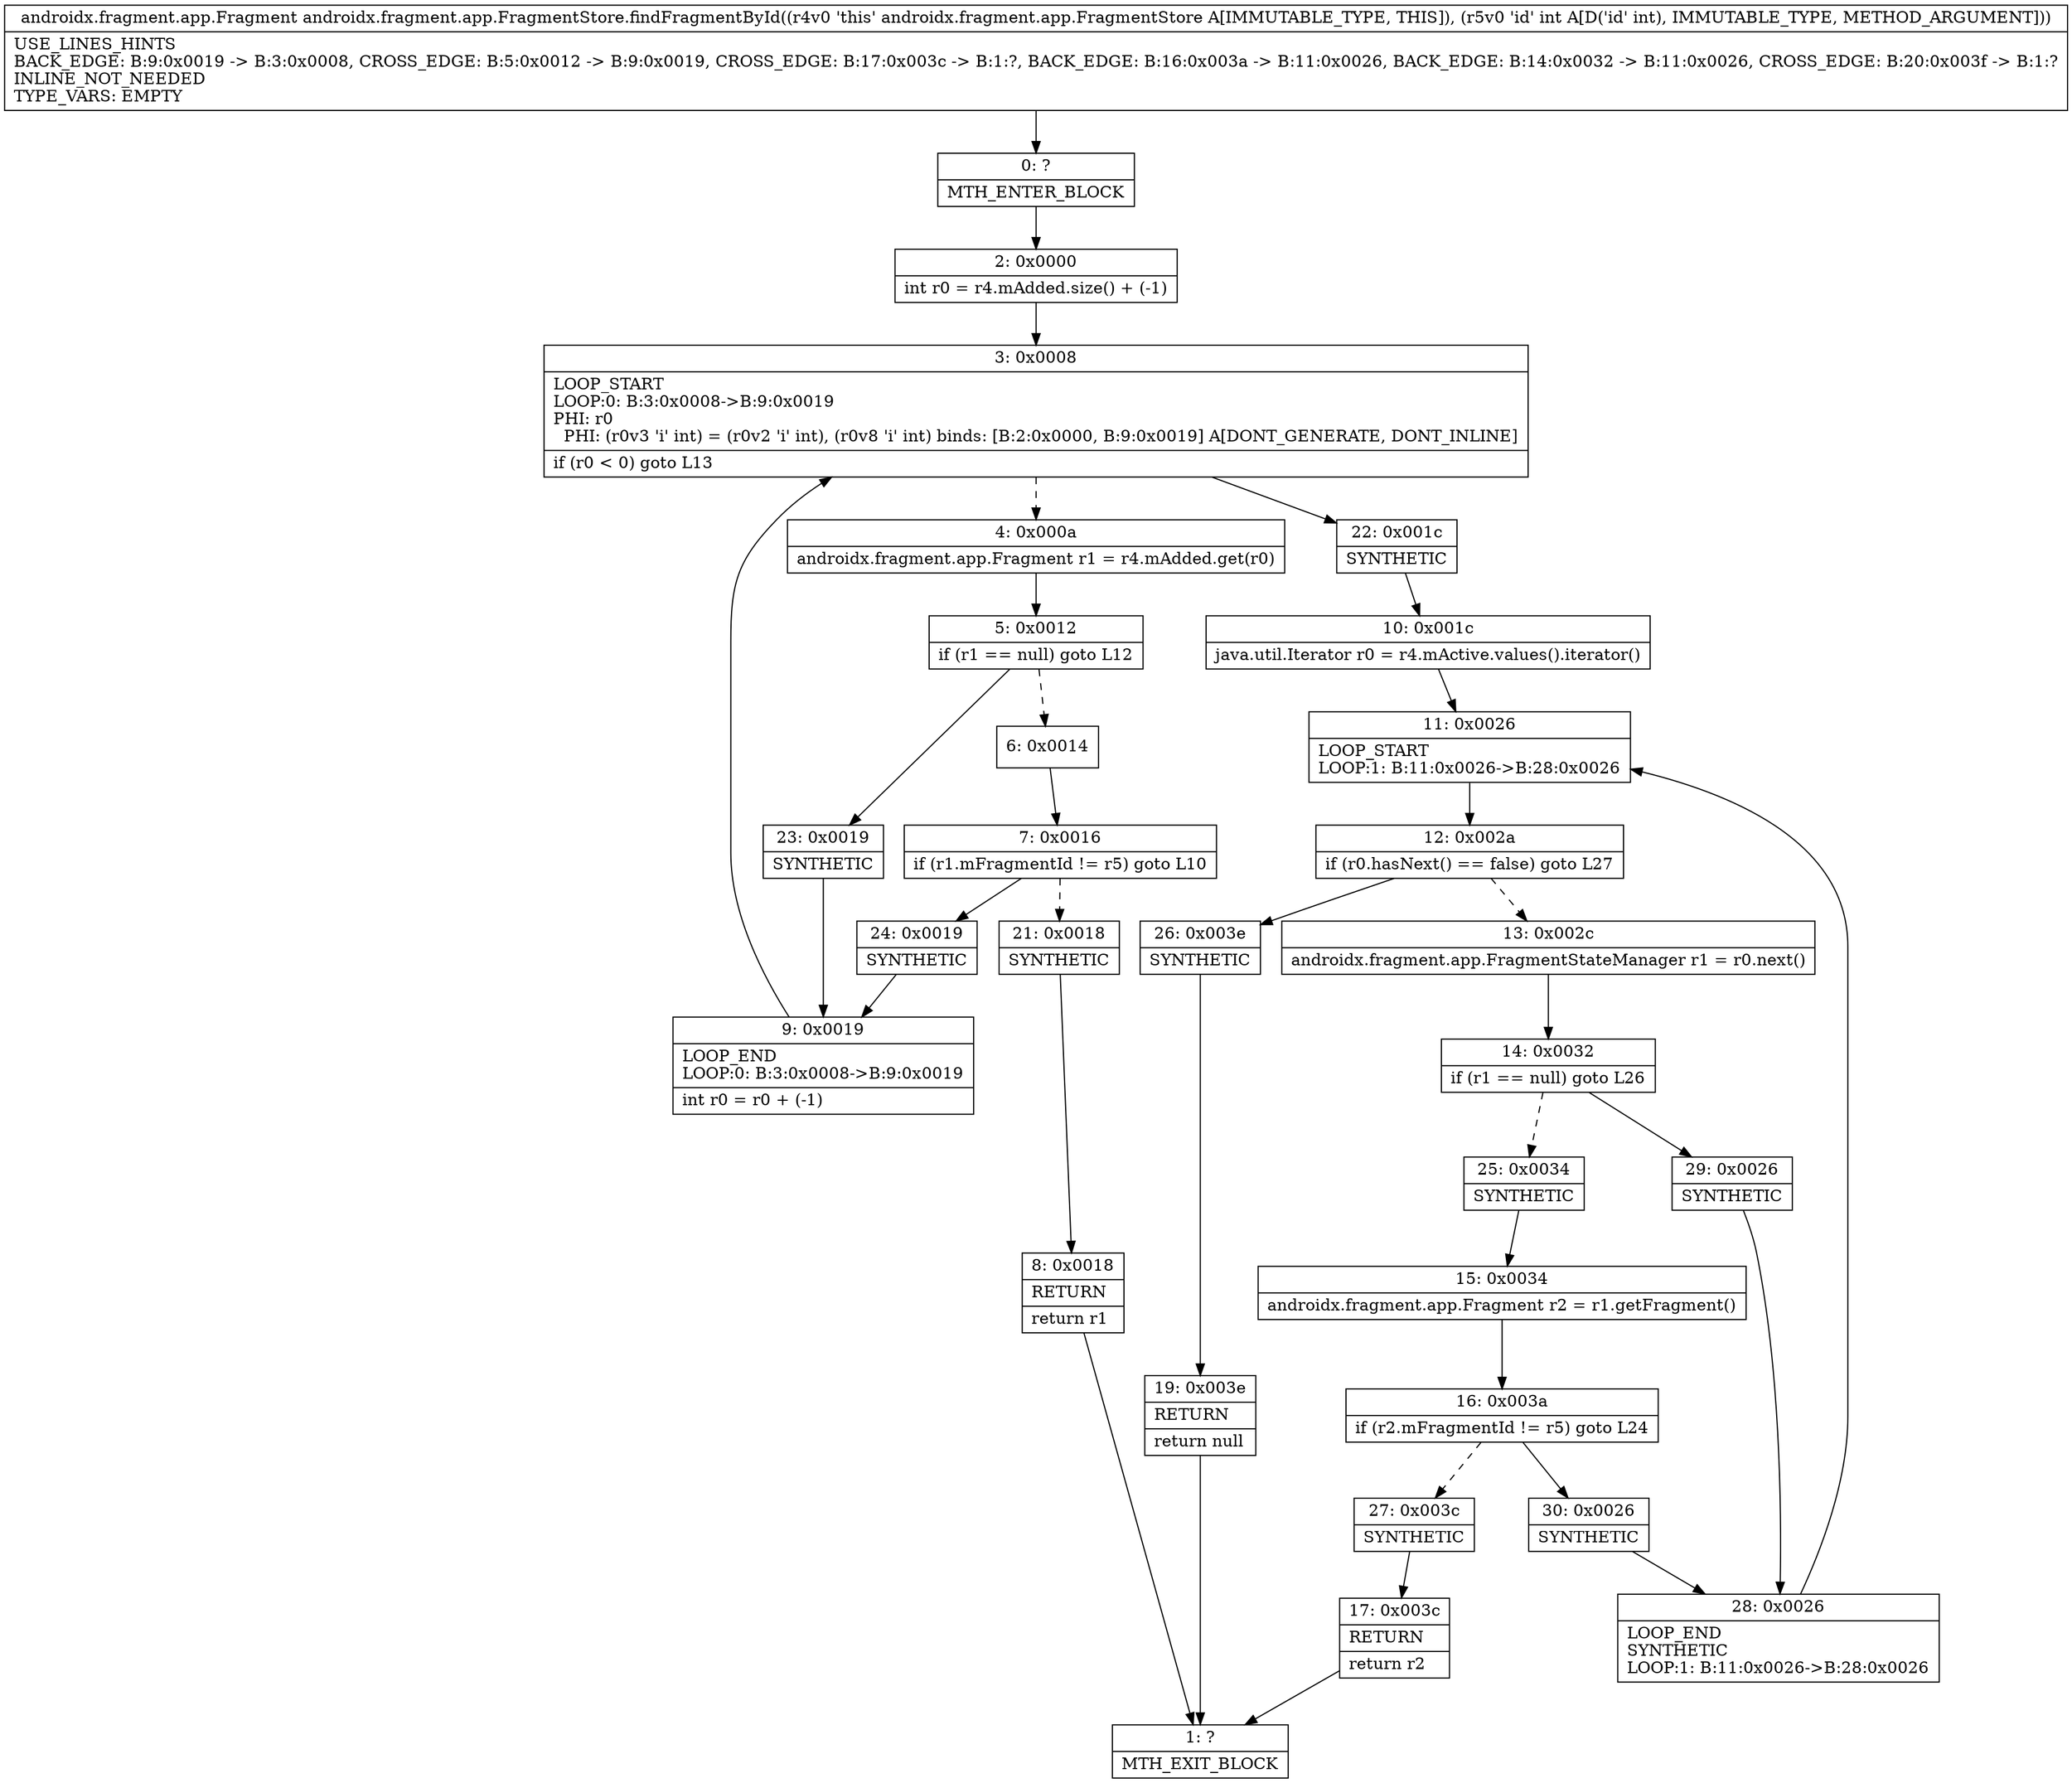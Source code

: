 digraph "CFG forandroidx.fragment.app.FragmentStore.findFragmentById(I)Landroidx\/fragment\/app\/Fragment;" {
Node_0 [shape=record,label="{0\:\ ?|MTH_ENTER_BLOCK\l}"];
Node_2 [shape=record,label="{2\:\ 0x0000|int r0 = r4.mAdded.size() + (\-1)\l}"];
Node_3 [shape=record,label="{3\:\ 0x0008|LOOP_START\lLOOP:0: B:3:0x0008\-\>B:9:0x0019\lPHI: r0 \l  PHI: (r0v3 'i' int) = (r0v2 'i' int), (r0v8 'i' int) binds: [B:2:0x0000, B:9:0x0019] A[DONT_GENERATE, DONT_INLINE]\l|if (r0 \< 0) goto L13\l}"];
Node_4 [shape=record,label="{4\:\ 0x000a|androidx.fragment.app.Fragment r1 = r4.mAdded.get(r0)\l}"];
Node_5 [shape=record,label="{5\:\ 0x0012|if (r1 == null) goto L12\l}"];
Node_6 [shape=record,label="{6\:\ 0x0014}"];
Node_7 [shape=record,label="{7\:\ 0x0016|if (r1.mFragmentId != r5) goto L10\l}"];
Node_21 [shape=record,label="{21\:\ 0x0018|SYNTHETIC\l}"];
Node_8 [shape=record,label="{8\:\ 0x0018|RETURN\l|return r1\l}"];
Node_1 [shape=record,label="{1\:\ ?|MTH_EXIT_BLOCK\l}"];
Node_24 [shape=record,label="{24\:\ 0x0019|SYNTHETIC\l}"];
Node_9 [shape=record,label="{9\:\ 0x0019|LOOP_END\lLOOP:0: B:3:0x0008\-\>B:9:0x0019\l|int r0 = r0 + (\-1)\l}"];
Node_23 [shape=record,label="{23\:\ 0x0019|SYNTHETIC\l}"];
Node_22 [shape=record,label="{22\:\ 0x001c|SYNTHETIC\l}"];
Node_10 [shape=record,label="{10\:\ 0x001c|java.util.Iterator r0 = r4.mActive.values().iterator()\l}"];
Node_11 [shape=record,label="{11\:\ 0x0026|LOOP_START\lLOOP:1: B:11:0x0026\-\>B:28:0x0026\l}"];
Node_12 [shape=record,label="{12\:\ 0x002a|if (r0.hasNext() == false) goto L27\l}"];
Node_13 [shape=record,label="{13\:\ 0x002c|androidx.fragment.app.FragmentStateManager r1 = r0.next()\l}"];
Node_14 [shape=record,label="{14\:\ 0x0032|if (r1 == null) goto L26\l}"];
Node_25 [shape=record,label="{25\:\ 0x0034|SYNTHETIC\l}"];
Node_15 [shape=record,label="{15\:\ 0x0034|androidx.fragment.app.Fragment r2 = r1.getFragment()\l}"];
Node_16 [shape=record,label="{16\:\ 0x003a|if (r2.mFragmentId != r5) goto L24\l}"];
Node_27 [shape=record,label="{27\:\ 0x003c|SYNTHETIC\l}"];
Node_17 [shape=record,label="{17\:\ 0x003c|RETURN\l|return r2\l}"];
Node_30 [shape=record,label="{30\:\ 0x0026|SYNTHETIC\l}"];
Node_28 [shape=record,label="{28\:\ 0x0026|LOOP_END\lSYNTHETIC\lLOOP:1: B:11:0x0026\-\>B:28:0x0026\l}"];
Node_29 [shape=record,label="{29\:\ 0x0026|SYNTHETIC\l}"];
Node_26 [shape=record,label="{26\:\ 0x003e|SYNTHETIC\l}"];
Node_19 [shape=record,label="{19\:\ 0x003e|RETURN\l|return null\l}"];
MethodNode[shape=record,label="{androidx.fragment.app.Fragment androidx.fragment.app.FragmentStore.findFragmentById((r4v0 'this' androidx.fragment.app.FragmentStore A[IMMUTABLE_TYPE, THIS]), (r5v0 'id' int A[D('id' int), IMMUTABLE_TYPE, METHOD_ARGUMENT]))  | USE_LINES_HINTS\lBACK_EDGE: B:9:0x0019 \-\> B:3:0x0008, CROSS_EDGE: B:5:0x0012 \-\> B:9:0x0019, CROSS_EDGE: B:17:0x003c \-\> B:1:?, BACK_EDGE: B:16:0x003a \-\> B:11:0x0026, BACK_EDGE: B:14:0x0032 \-\> B:11:0x0026, CROSS_EDGE: B:20:0x003f \-\> B:1:?\lINLINE_NOT_NEEDED\lTYPE_VARS: EMPTY\l}"];
MethodNode -> Node_0;Node_0 -> Node_2;
Node_2 -> Node_3;
Node_3 -> Node_4[style=dashed];
Node_3 -> Node_22;
Node_4 -> Node_5;
Node_5 -> Node_6[style=dashed];
Node_5 -> Node_23;
Node_6 -> Node_7;
Node_7 -> Node_21[style=dashed];
Node_7 -> Node_24;
Node_21 -> Node_8;
Node_8 -> Node_1;
Node_24 -> Node_9;
Node_9 -> Node_3;
Node_23 -> Node_9;
Node_22 -> Node_10;
Node_10 -> Node_11;
Node_11 -> Node_12;
Node_12 -> Node_13[style=dashed];
Node_12 -> Node_26;
Node_13 -> Node_14;
Node_14 -> Node_25[style=dashed];
Node_14 -> Node_29;
Node_25 -> Node_15;
Node_15 -> Node_16;
Node_16 -> Node_27[style=dashed];
Node_16 -> Node_30;
Node_27 -> Node_17;
Node_17 -> Node_1;
Node_30 -> Node_28;
Node_28 -> Node_11;
Node_29 -> Node_28;
Node_26 -> Node_19;
Node_19 -> Node_1;
}

